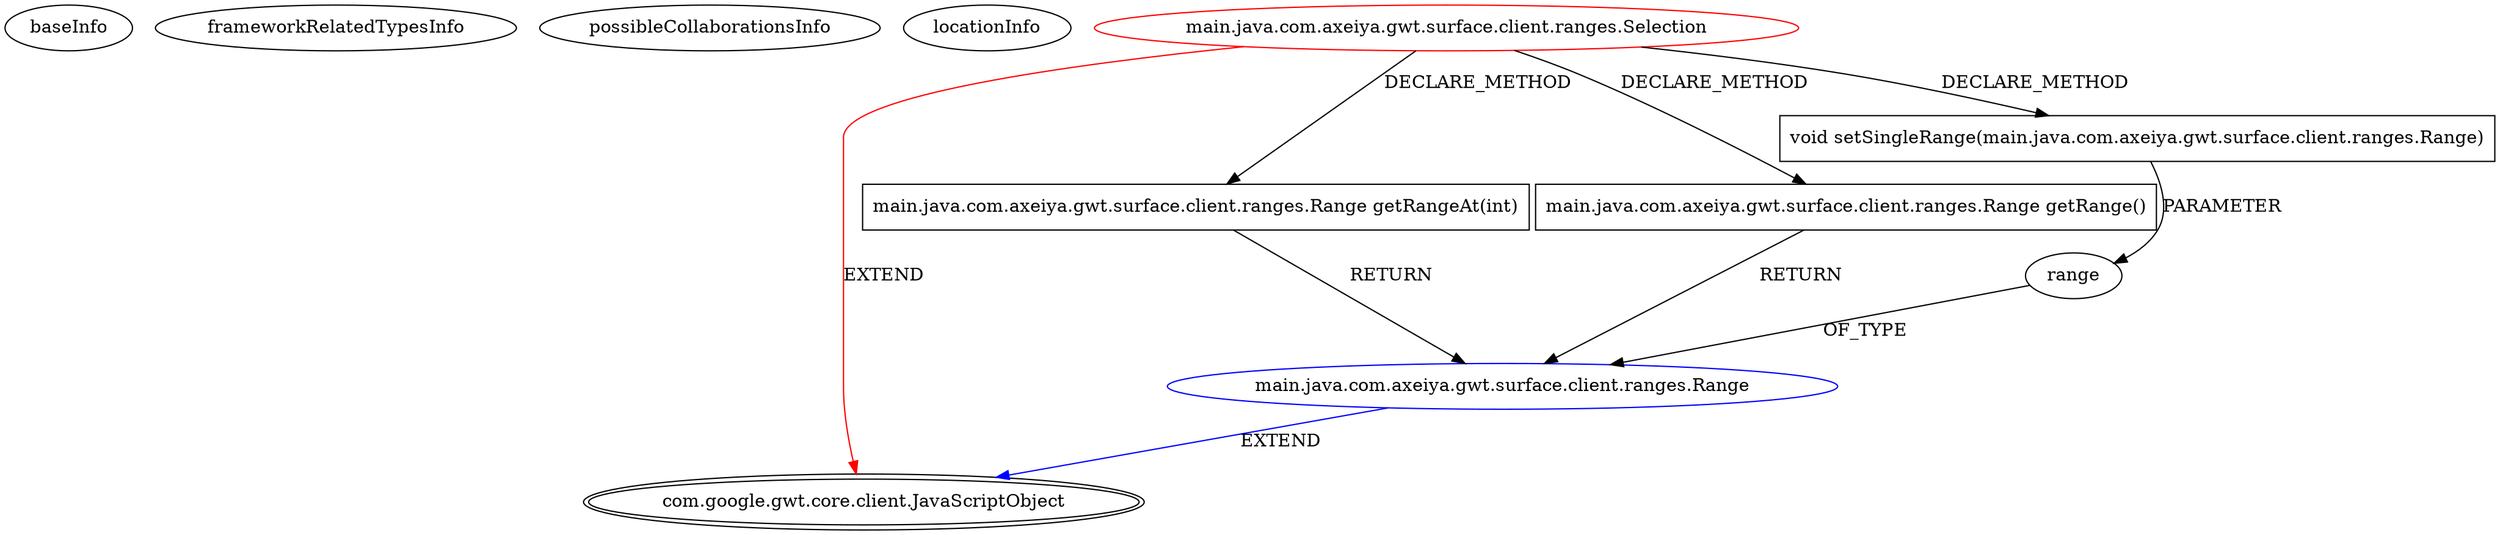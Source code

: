 digraph {
baseInfo[graphId=1263,category="extension_graph",isAnonymous=false,possibleRelation=true]
frameworkRelatedTypesInfo[0="com.google.gwt.core.client.JavaScriptObject"]
possibleCollaborationsInfo[0="1263~CLIENT_METHOD_DECLARATION-PARAMETER_DECLARATION-CLIENT_METHOD_DECLARATION-RETURN_TYPE-CLIENT_METHOD_DECLARATION-RETURN_TYPE-~com.google.gwt.core.client.JavaScriptObject ~com.google.gwt.core.client.JavaScriptObject ~false~false"]
locationInfo[projectName="dapicard-gwt-surface",filePath="/dapicard-gwt-surface/gwt-surface-master/gwt-surface/src/main/java/com/axeiya/gwt/surface/client/ranges/Selection.java",contextSignature="Selection",graphId="1263"]
0[label="main.java.com.axeiya.gwt.surface.client.ranges.Selection",vertexType="ROOT_CLIENT_CLASS_DECLARATION",isFrameworkType=false,color=red]
1[label="com.google.gwt.core.client.JavaScriptObject",vertexType="FRAMEWORK_CLASS_TYPE",isFrameworkType=true,peripheries=2]
16[label="main.java.com.axeiya.gwt.surface.client.ranges.Range getRangeAt(int)",vertexType="CLIENT_METHOD_DECLARATION",isFrameworkType=false,shape=box]
17[label="main.java.com.axeiya.gwt.surface.client.ranges.Range",vertexType="REFERENCE_CLIENT_CLASS_DECLARATION",isFrameworkType=false,color=blue]
19[label="main.java.com.axeiya.gwt.surface.client.ranges.Range getRange()",vertexType="CLIENT_METHOD_DECLARATION",isFrameworkType=false,shape=box]
21[label="void setSingleRange(main.java.com.axeiya.gwt.surface.client.ranges.Range)",vertexType="CLIENT_METHOD_DECLARATION",isFrameworkType=false,shape=box]
22[label="range",vertexType="PARAMETER_DECLARATION",isFrameworkType=false]
0->1[label="EXTEND",color=red]
0->16[label="DECLARE_METHOD"]
17->1[label="EXTEND",color=blue]
16->17[label="RETURN"]
0->19[label="DECLARE_METHOD"]
19->17[label="RETURN"]
0->21[label="DECLARE_METHOD"]
22->17[label="OF_TYPE"]
21->22[label="PARAMETER"]
}
